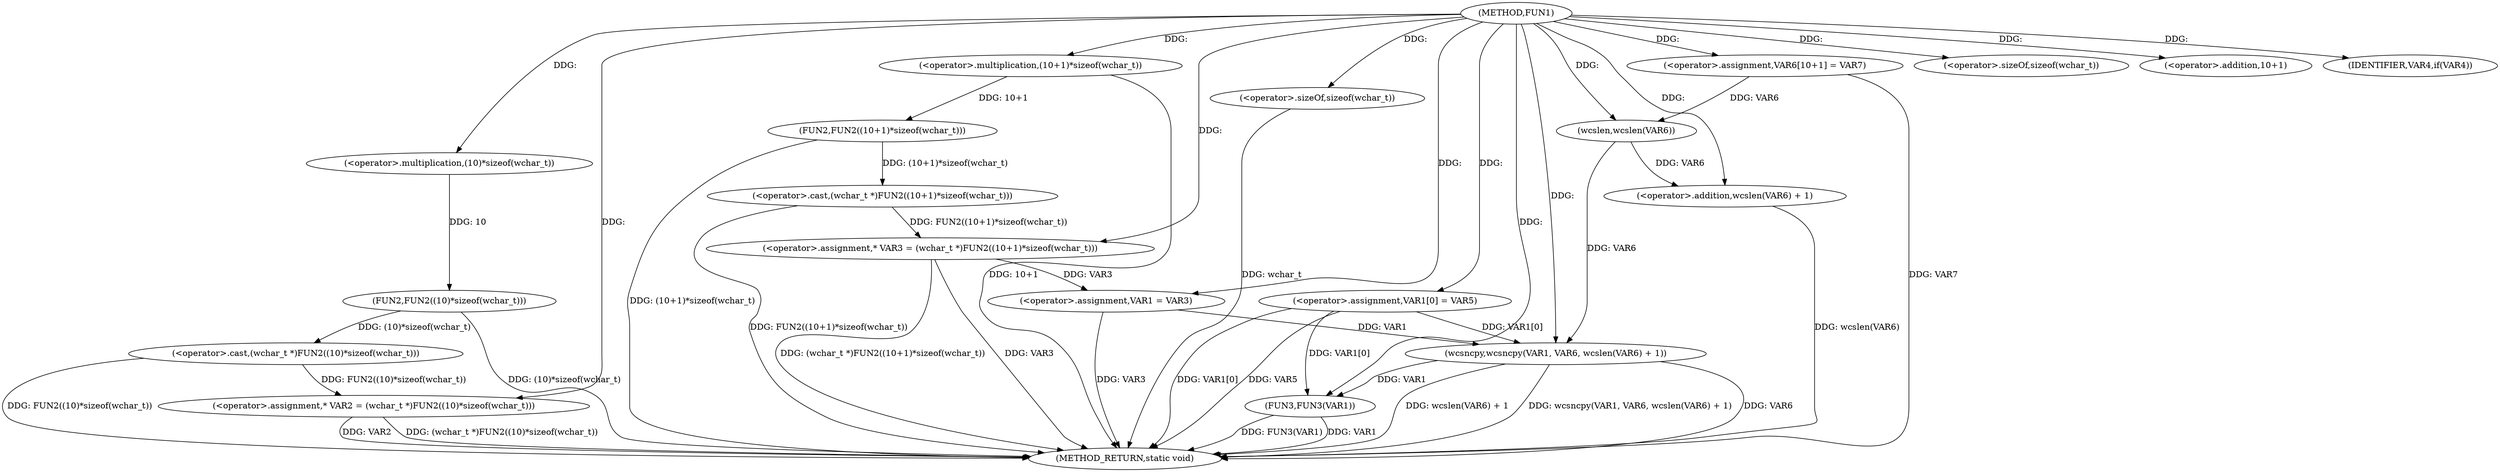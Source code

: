 digraph FUN1 {  
"1000100" [label = "(METHOD,FUN1)" ]
"1000150" [label = "(METHOD_RETURN,static void)" ]
"1000104" [label = "(<operator>.assignment,* VAR2 = (wchar_t *)FUN2((10)*sizeof(wchar_t)))" ]
"1000106" [label = "(<operator>.cast,(wchar_t *)FUN2((10)*sizeof(wchar_t)))" ]
"1000108" [label = "(FUN2,FUN2((10)*sizeof(wchar_t)))" ]
"1000109" [label = "(<operator>.multiplication,(10)*sizeof(wchar_t))" ]
"1000111" [label = "(<operator>.sizeOf,sizeof(wchar_t))" ]
"1000114" [label = "(<operator>.assignment,* VAR3 = (wchar_t *)FUN2((10+1)*sizeof(wchar_t)))" ]
"1000116" [label = "(<operator>.cast,(wchar_t *)FUN2((10+1)*sizeof(wchar_t)))" ]
"1000118" [label = "(FUN2,FUN2((10+1)*sizeof(wchar_t)))" ]
"1000119" [label = "(<operator>.multiplication,(10+1)*sizeof(wchar_t))" ]
"1000120" [label = "(<operator>.addition,10+1)" ]
"1000123" [label = "(<operator>.sizeOf,sizeof(wchar_t))" ]
"1000126" [label = "(IDENTIFIER,VAR4,if(VAR4))" ]
"1000128" [label = "(<operator>.assignment,VAR1 = VAR3)" ]
"1000131" [label = "(<operator>.assignment,VAR1[0] = VAR5)" ]
"1000138" [label = "(<operator>.assignment,VAR6[10+1] = VAR7)" ]
"1000141" [label = "(wcsncpy,wcsncpy(VAR1, VAR6, wcslen(VAR6) + 1))" ]
"1000144" [label = "(<operator>.addition,wcslen(VAR6) + 1)" ]
"1000145" [label = "(wcslen,wcslen(VAR6))" ]
"1000148" [label = "(FUN3,FUN3(VAR1))" ]
  "1000128" -> "1000150"  [ label = "DDG: VAR3"] 
  "1000106" -> "1000150"  [ label = "DDG: FUN2((10)*sizeof(wchar_t))"] 
  "1000104" -> "1000150"  [ label = "DDG: VAR2"] 
  "1000138" -> "1000150"  [ label = "DDG: VAR7"] 
  "1000141" -> "1000150"  [ label = "DDG: wcslen(VAR6) + 1"] 
  "1000114" -> "1000150"  [ label = "DDG: VAR3"] 
  "1000116" -> "1000150"  [ label = "DDG: FUN2((10+1)*sizeof(wchar_t))"] 
  "1000118" -> "1000150"  [ label = "DDG: (10+1)*sizeof(wchar_t)"] 
  "1000114" -> "1000150"  [ label = "DDG: (wchar_t *)FUN2((10+1)*sizeof(wchar_t))"] 
  "1000131" -> "1000150"  [ label = "DDG: VAR1[0]"] 
  "1000141" -> "1000150"  [ label = "DDG: wcsncpy(VAR1, VAR6, wcslen(VAR6) + 1)"] 
  "1000148" -> "1000150"  [ label = "DDG: VAR1"] 
  "1000148" -> "1000150"  [ label = "DDG: FUN3(VAR1)"] 
  "1000131" -> "1000150"  [ label = "DDG: VAR5"] 
  "1000119" -> "1000150"  [ label = "DDG: 10+1"] 
  "1000141" -> "1000150"  [ label = "DDG: VAR6"] 
  "1000144" -> "1000150"  [ label = "DDG: wcslen(VAR6)"] 
  "1000104" -> "1000150"  [ label = "DDG: (wchar_t *)FUN2((10)*sizeof(wchar_t))"] 
  "1000108" -> "1000150"  [ label = "DDG: (10)*sizeof(wchar_t)"] 
  "1000123" -> "1000150"  [ label = "DDG: wchar_t"] 
  "1000106" -> "1000104"  [ label = "DDG: FUN2((10)*sizeof(wchar_t))"] 
  "1000100" -> "1000104"  [ label = "DDG: "] 
  "1000108" -> "1000106"  [ label = "DDG: (10)*sizeof(wchar_t)"] 
  "1000109" -> "1000108"  [ label = "DDG: 10"] 
  "1000100" -> "1000109"  [ label = "DDG: "] 
  "1000100" -> "1000111"  [ label = "DDG: "] 
  "1000116" -> "1000114"  [ label = "DDG: FUN2((10+1)*sizeof(wchar_t))"] 
  "1000100" -> "1000114"  [ label = "DDG: "] 
  "1000118" -> "1000116"  [ label = "DDG: (10+1)*sizeof(wchar_t)"] 
  "1000119" -> "1000118"  [ label = "DDG: 10+1"] 
  "1000100" -> "1000119"  [ label = "DDG: "] 
  "1000100" -> "1000120"  [ label = "DDG: "] 
  "1000100" -> "1000123"  [ label = "DDG: "] 
  "1000100" -> "1000126"  [ label = "DDG: "] 
  "1000114" -> "1000128"  [ label = "DDG: VAR3"] 
  "1000100" -> "1000128"  [ label = "DDG: "] 
  "1000100" -> "1000131"  [ label = "DDG: "] 
  "1000100" -> "1000138"  [ label = "DDG: "] 
  "1000131" -> "1000141"  [ label = "DDG: VAR1[0]"] 
  "1000128" -> "1000141"  [ label = "DDG: VAR1"] 
  "1000100" -> "1000141"  [ label = "DDG: "] 
  "1000145" -> "1000141"  [ label = "DDG: VAR6"] 
  "1000145" -> "1000144"  [ label = "DDG: VAR6"] 
  "1000138" -> "1000145"  [ label = "DDG: VAR6"] 
  "1000100" -> "1000145"  [ label = "DDG: "] 
  "1000100" -> "1000144"  [ label = "DDG: "] 
  "1000141" -> "1000148"  [ label = "DDG: VAR1"] 
  "1000131" -> "1000148"  [ label = "DDG: VAR1[0]"] 
  "1000100" -> "1000148"  [ label = "DDG: "] 
}
